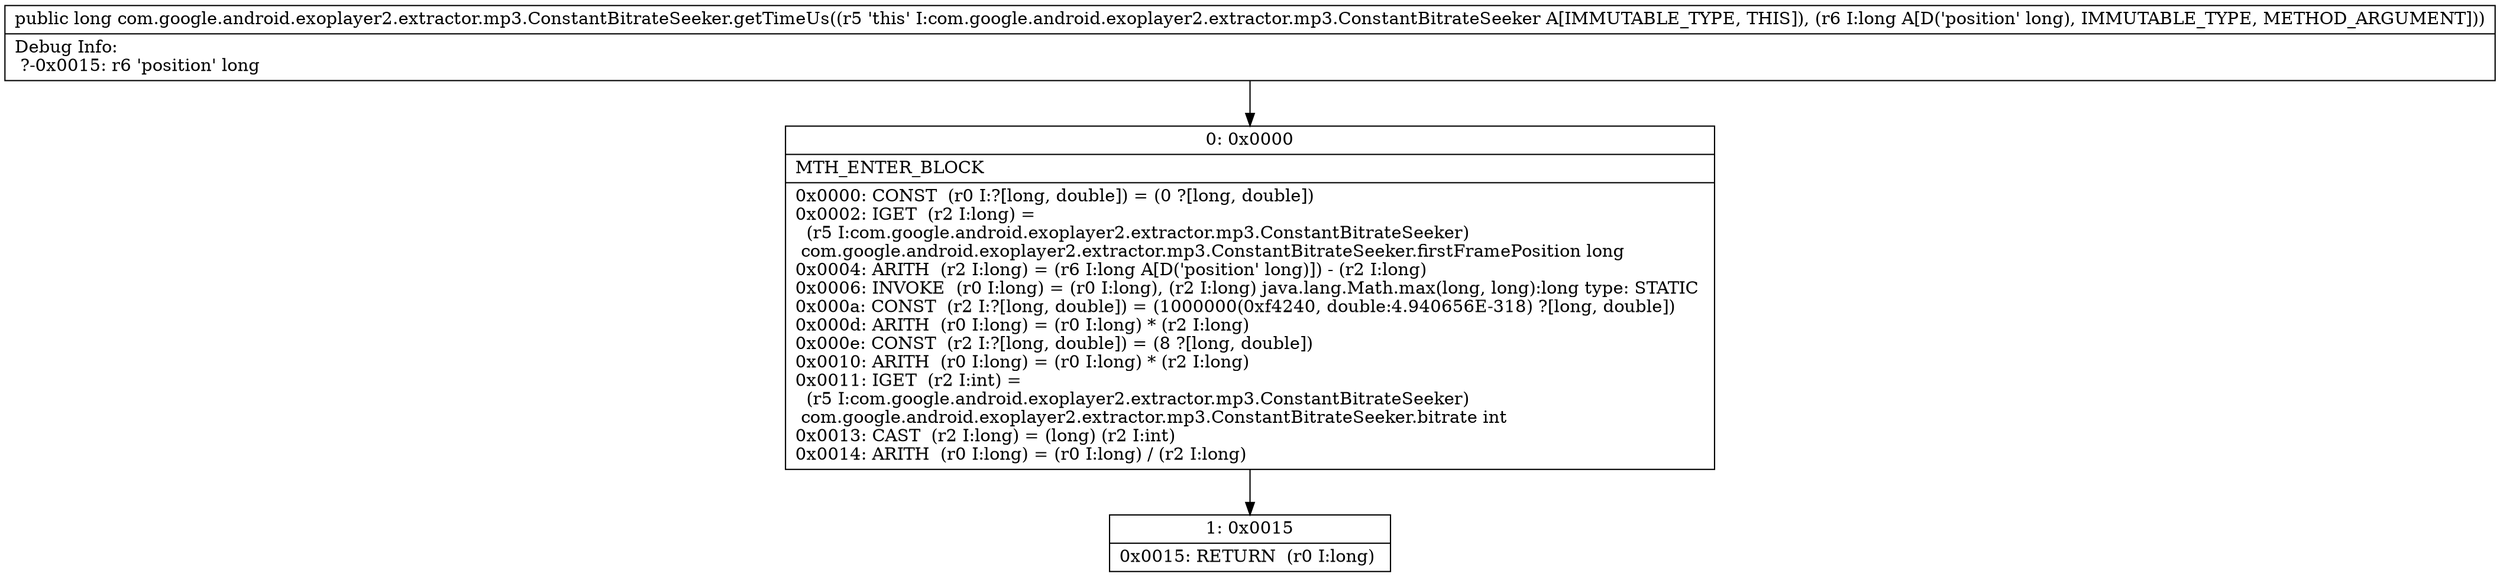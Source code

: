 digraph "CFG forcom.google.android.exoplayer2.extractor.mp3.ConstantBitrateSeeker.getTimeUs(J)J" {
Node_0 [shape=record,label="{0\:\ 0x0000|MTH_ENTER_BLOCK\l|0x0000: CONST  (r0 I:?[long, double]) = (0 ?[long, double]) \l0x0002: IGET  (r2 I:long) = \l  (r5 I:com.google.android.exoplayer2.extractor.mp3.ConstantBitrateSeeker)\l com.google.android.exoplayer2.extractor.mp3.ConstantBitrateSeeker.firstFramePosition long \l0x0004: ARITH  (r2 I:long) = (r6 I:long A[D('position' long)]) \- (r2 I:long) \l0x0006: INVOKE  (r0 I:long) = (r0 I:long), (r2 I:long) java.lang.Math.max(long, long):long type: STATIC \l0x000a: CONST  (r2 I:?[long, double]) = (1000000(0xf4240, double:4.940656E\-318) ?[long, double]) \l0x000d: ARITH  (r0 I:long) = (r0 I:long) * (r2 I:long) \l0x000e: CONST  (r2 I:?[long, double]) = (8 ?[long, double]) \l0x0010: ARITH  (r0 I:long) = (r0 I:long) * (r2 I:long) \l0x0011: IGET  (r2 I:int) = \l  (r5 I:com.google.android.exoplayer2.extractor.mp3.ConstantBitrateSeeker)\l com.google.android.exoplayer2.extractor.mp3.ConstantBitrateSeeker.bitrate int \l0x0013: CAST  (r2 I:long) = (long) (r2 I:int) \l0x0014: ARITH  (r0 I:long) = (r0 I:long) \/ (r2 I:long) \l}"];
Node_1 [shape=record,label="{1\:\ 0x0015|0x0015: RETURN  (r0 I:long) \l}"];
MethodNode[shape=record,label="{public long com.google.android.exoplayer2.extractor.mp3.ConstantBitrateSeeker.getTimeUs((r5 'this' I:com.google.android.exoplayer2.extractor.mp3.ConstantBitrateSeeker A[IMMUTABLE_TYPE, THIS]), (r6 I:long A[D('position' long), IMMUTABLE_TYPE, METHOD_ARGUMENT]))  | Debug Info:\l  ?\-0x0015: r6 'position' long\l}"];
MethodNode -> Node_0;
Node_0 -> Node_1;
}


